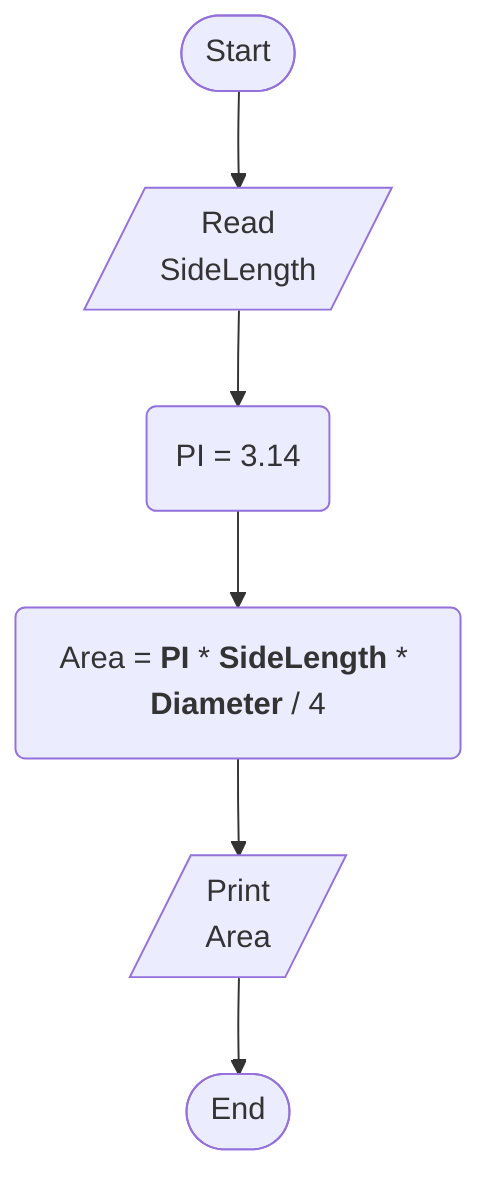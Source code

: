 %% Write a program to calculate circle area inscribed in a square, Then print it on screen
%% Steps
%% Step 1: Ask the user to enter SideLength
%% Step 2: PI = 3.14
%% Step 3: Area = PI * SideLength * SideLength / 4
%% Step 4: Print Area

flowchart TD
    Start([Start])
    ReadSideLength[/Read\nSideLength/]
    PI(PI = 3.14)
    Area("`Area = **PI** * **SideLength** * **Diameter** / 4`")
    PrintArea[/Print\nArea/]
    End([End])
    Start --> ReadSideLength --> PI --> Area --> PrintArea --> End